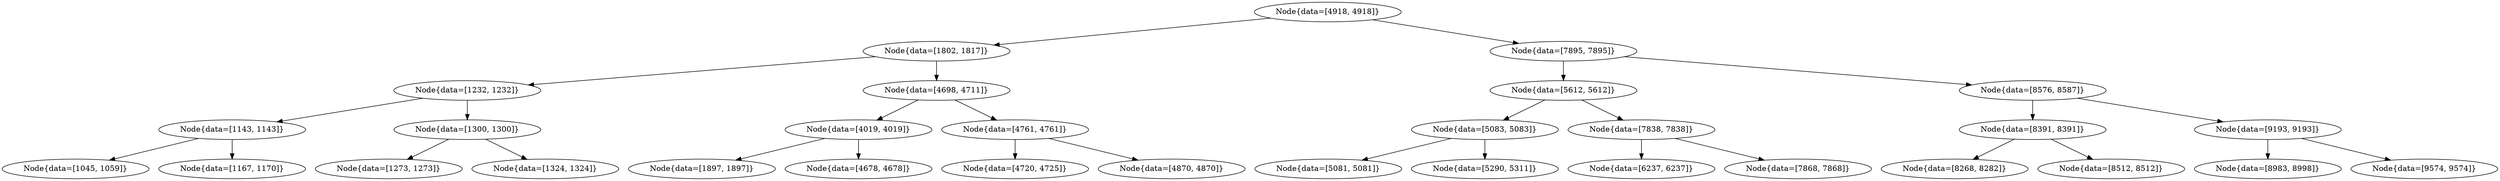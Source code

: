 digraph G{
262457445 [label="Node{data=[4918, 4918]}"]
262457445 -> 1004023029
1004023029 [label="Node{data=[1802, 1817]}"]
1004023029 -> 1414506856
1414506856 [label="Node{data=[1232, 1232]}"]
1414506856 -> 612097453
612097453 [label="Node{data=[1143, 1143]}"]
612097453 -> 221634215
221634215 [label="Node{data=[1045, 1059]}"]
612097453 -> 2003891312
2003891312 [label="Node{data=[1167, 1170]}"]
1414506856 -> 1583159071
1583159071 [label="Node{data=[1300, 1300]}"]
1583159071 -> 607207372
607207372 [label="Node{data=[1273, 1273]}"]
1583159071 -> 131206411
131206411 [label="Node{data=[1324, 1324]}"]
1004023029 -> 2012330741
2012330741 [label="Node{data=[4698, 4711]}"]
2012330741 -> 1101184763
1101184763 [label="Node{data=[4019, 4019]}"]
1101184763 -> 1816147548
1816147548 [label="Node{data=[1897, 1897]}"]
1101184763 -> 2079179914
2079179914 [label="Node{data=[4678, 4678]}"]
2012330741 -> 20049680
20049680 [label="Node{data=[4761, 4761]}"]
20049680 -> 1437654187
1437654187 [label="Node{data=[4720, 4725]}"]
20049680 -> 951050903
951050903 [label="Node{data=[4870, 4870]}"]
262457445 -> 770947228
770947228 [label="Node{data=[7895, 7895]}"]
770947228 -> 590646109
590646109 [label="Node{data=[5612, 5612]}"]
590646109 -> 1882349076
1882349076 [label="Node{data=[5083, 5083]}"]
1882349076 -> 936292831
936292831 [label="Node{data=[5081, 5081]}"]
1882349076 -> 130668770
130668770 [label="Node{data=[5290, 5311]}"]
590646109 -> 2151717
2151717 [label="Node{data=[7838, 7838]}"]
2151717 -> 1644231115
1644231115 [label="Node{data=[6237, 6237]}"]
2151717 -> 537066525
537066525 [label="Node{data=[7868, 7868]}"]
770947228 -> 1766145591
1766145591 [label="Node{data=[8576, 8587]}"]
1766145591 -> 1867139015
1867139015 [label="Node{data=[8391, 8391]}"]
1867139015 -> 182531396
182531396 [label="Node{data=[8268, 8282]}"]
1867139015 -> 1026871825
1026871825 [label="Node{data=[8512, 8512]}"]
1766145591 -> 2109798150
2109798150 [label="Node{data=[9193, 9193]}"]
2109798150 -> 1074389766
1074389766 [label="Node{data=[8983, 8998]}"]
2109798150 -> 1136768342
1136768342 [label="Node{data=[9574, 9574]}"]
}